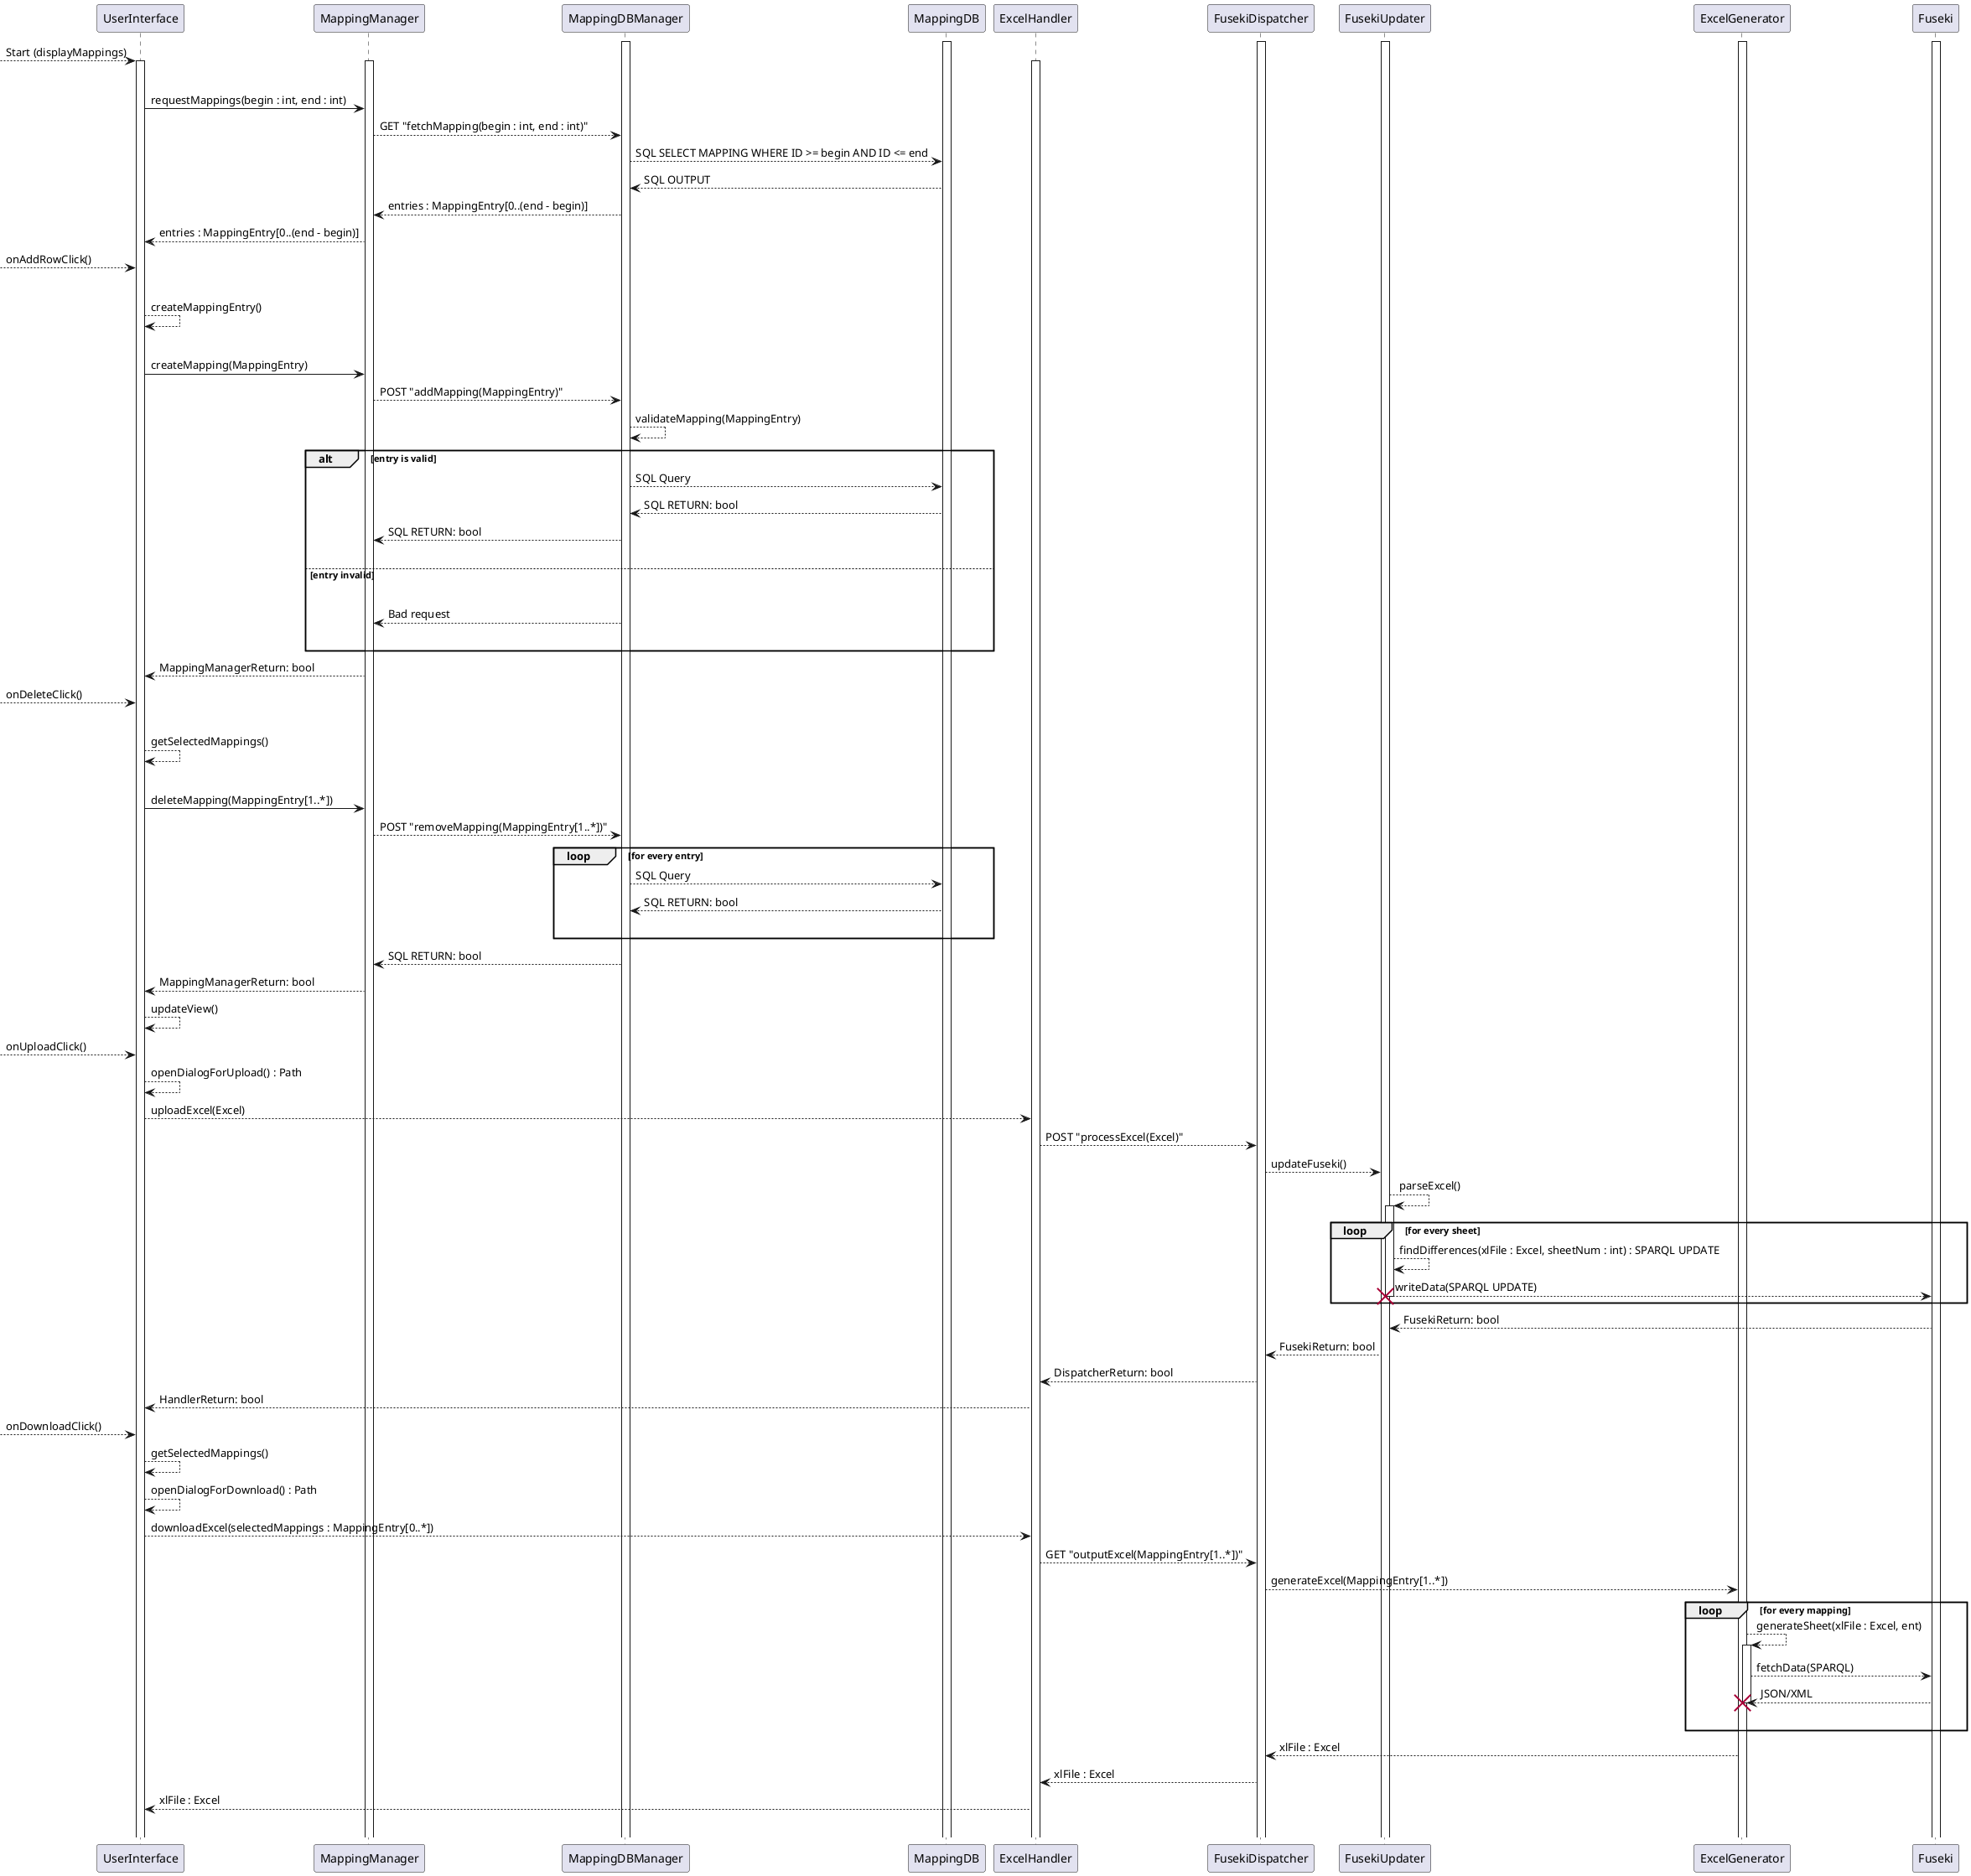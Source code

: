 @startuml
participant UserInterface
participant MappingManager
activate MappingDBManager
activate MappingDB
participant ExcelHandler
activate FusekiDispatcher
activate FusekiUpdater
activate ExcelGenerator
activate Fuseki

--> UserInterface : Start (displayMappings)
activate UserInterface
activate MappingManager
activate ExcelHandler
|||
UserInterface -> MappingManager : requestMappings(begin : int, end : int)

MappingManager --> MappingDBManager : GET "fetchMapping(begin : int, end : int)"

MappingDBManager --> MappingDB : SQL SELECT MAPPING WHERE ID >= begin AND ID <= end

MappingDBManager <-- MappingDB : SQL OUTPUT

MappingManager <-- MappingDBManager : entries : MappingEntry[0..(end - begin)]

UserInterface <-- MappingManager : entries : MappingEntry[0..(end - begin)]



 --> UserInterface : onAddRowClick()
|||
UserInterface --> UserInterface : createMappingEntry()
|||
UserInterface -> MappingManager : createMapping(MappingEntry)

MappingManager --> MappingDBManager : POST "addMapping(MappingEntry)"

MappingDBManager --> MappingDBManager : validateMapping(MappingEntry)

alt entry is valid
    MappingDBManager --> MappingDB : SQL Query
    MappingDBManager <-- MappingDB : SQL RETURN: bool
    MappingManager <-- MappingDBManager : SQL RETURN: bool
|||
else entry invalid
|||
    MappingManager <-- MappingDBManager : Bad request
|||
end
    UserInterface <-- MappingManager : MappingManagerReturn: bool

--> UserInterface : onDeleteClick()
|||
UserInterface --> UserInterface : getSelectedMappings()
|||
UserInterface -> MappingManager : deleteMapping(MappingEntry[1..*])

MappingManager --> MappingDBManager : POST "removeMapping(MappingEntry[1..*])"

loop for every entry
    MappingDBManager --> MappingDB : SQL Query
    MappingDBManager <-- MappingDB : SQL RETURN: bool
|||
end
MappingManager <-- MappingDBManager : SQL RETURN: bool
UserInterface <-- MappingManager : MappingManagerReturn: bool
UserInterface --> UserInterface : updateView()


--> UserInterface : onUploadClick()
UserInterface --> UserInterface : openDialogForUpload() : Path
UserInterface --> ExcelHandler : uploadExcel(Excel)
ExcelHandler --> FusekiDispatcher : POST "processExcel(Excel)"
FusekiDispatcher --> FusekiUpdater : updateFuseki()
FusekiUpdater --> FusekiUpdater : parseExcel()
loop for every sheet
activate FusekiUpdater
FusekiUpdater --> FusekiUpdater : findDifferences(xlFile : Excel, sheetNum : int) : SPARQL UPDATE
FusekiUpdater --> Fuseki : writeData(SPARQL UPDATE)
destroy FusekiUpdater
end
FusekiUpdater <-- Fuseki : FusekiReturn: bool
FusekiDispatcher <-- FusekiUpdater : FusekiReturn: bool
ExcelHandler <-- FusekiDispatcher : DispatcherReturn: bool
UserInterface <-- ExcelHandler : HandlerReturn: bool

--> UserInterface : onDownloadClick()
UserInterface --> UserInterface : getSelectedMappings()
UserInterface --> UserInterface : openDialogForDownload() : Path
UserInterface --> ExcelHandler : downloadExcel(selectedMappings : MappingEntry[0..*])
ExcelHandler --> FusekiDispatcher : GET "outputExcel(MappingEntry[1..*])"
FusekiDispatcher --> ExcelGenerator : generateExcel(MappingEntry[1..*])
loop for every mapping
ExcelGenerator --> ExcelGenerator : generateSheet(xlFile : Excel, ent)
activate ExcelGenerator
ExcelGenerator --> Fuseki : fetchData(SPARQL)
ExcelGenerator <-- Fuseki : JSON/XML
|||
destroy ExcelGenerator
end
FusekiDispatcher <-- ExcelGenerator : xlFile : Excel
ExcelHandler <-- FusekiDispatcher : xlFile : Excel
UserInterface <-- ExcelHandler : xlFile : Excel
|||
@enduml